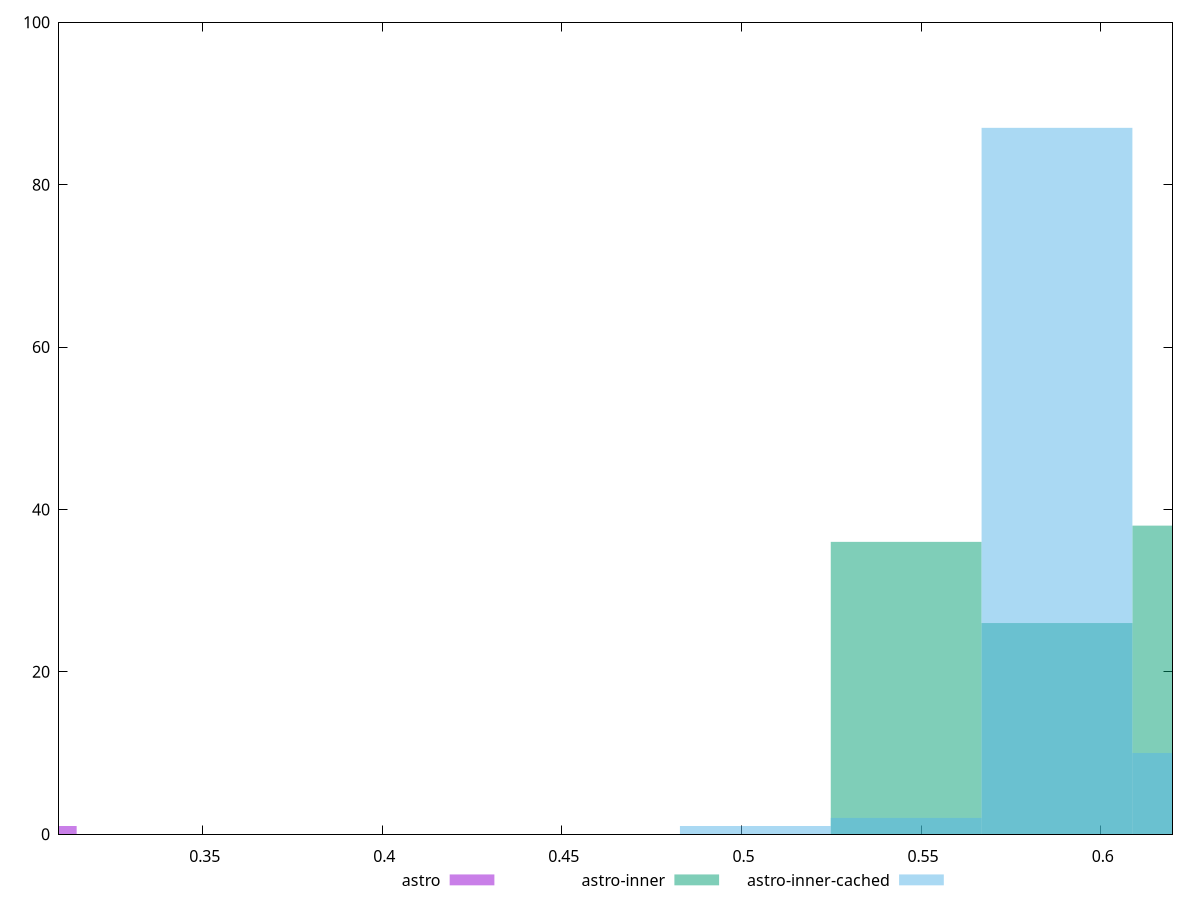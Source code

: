 reset

$astro <<EOF
0.29392041158919185 1
EOF

$astroInner <<EOF
0.5878408231783837 26
0.6298294534054112 38
0.5458521929513563 36
EOF

$astroInnerCached <<EOF
0.5038635627243289 1
0.5878408231783837 87
0.6298294534054112 10
0.5458521929513563 2
EOF

set key outside below
set boxwidth 0.04198863022702741
set xrange [0.31:0.62]
set yrange [0:100]
set trange [0:100]
set style fill transparent solid 0.5 noborder
set terminal svg size 640, 510 enhanced background rgb 'white'
set output "reports/report_00033_2021-03-01T14-23-16.841Z/meta/score/comparison/histogram/all_raw.svg"

plot $astro title "astro" with boxes, \
     $astroInner title "astro-inner" with boxes, \
     $astroInnerCached title "astro-inner-cached" with boxes

reset
